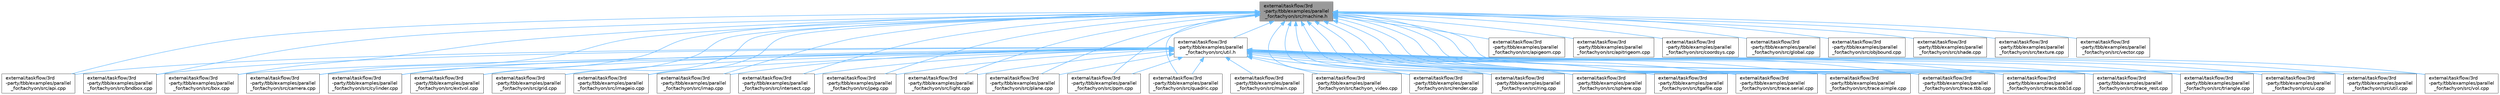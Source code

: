 digraph "external/taskflow/3rd-party/tbb/examples/parallel_for/tachyon/src/machine.h"
{
 // LATEX_PDF_SIZE
  bgcolor="transparent";
  edge [fontname=Helvetica,fontsize=10,labelfontname=Helvetica,labelfontsize=10];
  node [fontname=Helvetica,fontsize=10,shape=box,height=0.2,width=0.4];
  Node1 [id="Node000001",label="external/taskflow/3rd\l-party/tbb/examples/parallel\l_for/tachyon/src/machine.h",height=0.2,width=0.4,color="gray40", fillcolor="grey60", style="filled", fontcolor="black",tooltip=" "];
  Node1 -> Node2 [id="edge68_Node000001_Node000002",dir="back",color="steelblue1",style="solid",tooltip=" "];
  Node2 [id="Node000002",label="external/taskflow/3rd\l-party/tbb/examples/parallel\l_for/tachyon/src/api.cpp",height=0.2,width=0.4,color="grey40", fillcolor="white", style="filled",URL="$api_8cpp.html",tooltip=" "];
  Node1 -> Node3 [id="edge69_Node000001_Node000003",dir="back",color="steelblue1",style="solid",tooltip=" "];
  Node3 [id="Node000003",label="external/taskflow/3rd\l-party/tbb/examples/parallel\l_for/tachyon/src/apigeom.cpp",height=0.2,width=0.4,color="grey40", fillcolor="white", style="filled",URL="$apigeom_8cpp.html",tooltip=" "];
  Node1 -> Node4 [id="edge70_Node000001_Node000004",dir="back",color="steelblue1",style="solid",tooltip=" "];
  Node4 [id="Node000004",label="external/taskflow/3rd\l-party/tbb/examples/parallel\l_for/tachyon/src/apitrigeom.cpp",height=0.2,width=0.4,color="grey40", fillcolor="white", style="filled",URL="$apitrigeom_8cpp.html",tooltip=" "];
  Node1 -> Node5 [id="edge71_Node000001_Node000005",dir="back",color="steelblue1",style="solid",tooltip=" "];
  Node5 [id="Node000005",label="external/taskflow/3rd\l-party/tbb/examples/parallel\l_for/tachyon/src/bndbox.cpp",height=0.2,width=0.4,color="grey40", fillcolor="white", style="filled",URL="$bndbox_8cpp.html",tooltip=" "];
  Node1 -> Node6 [id="edge72_Node000001_Node000006",dir="back",color="steelblue1",style="solid",tooltip=" "];
  Node6 [id="Node000006",label="external/taskflow/3rd\l-party/tbb/examples/parallel\l_for/tachyon/src/box.cpp",height=0.2,width=0.4,color="grey40", fillcolor="white", style="filled",URL="$box_8cpp.html",tooltip=" "];
  Node1 -> Node7 [id="edge73_Node000001_Node000007",dir="back",color="steelblue1",style="solid",tooltip=" "];
  Node7 [id="Node000007",label="external/taskflow/3rd\l-party/tbb/examples/parallel\l_for/tachyon/src/camera.cpp",height=0.2,width=0.4,color="grey40", fillcolor="white", style="filled",URL="$tbb_2examples_2parallel__for_2tachyon_2src_2camera_8cpp.html",tooltip=" "];
  Node1 -> Node8 [id="edge74_Node000001_Node000008",dir="back",color="steelblue1",style="solid",tooltip=" "];
  Node8 [id="Node000008",label="external/taskflow/3rd\l-party/tbb/examples/parallel\l_for/tachyon/src/coordsys.cpp",height=0.2,width=0.4,color="grey40", fillcolor="white", style="filled",URL="$coordsys_8cpp.html",tooltip=" "];
  Node1 -> Node9 [id="edge75_Node000001_Node000009",dir="back",color="steelblue1",style="solid",tooltip=" "];
  Node9 [id="Node000009",label="external/taskflow/3rd\l-party/tbb/examples/parallel\l_for/tachyon/src/cylinder.cpp",height=0.2,width=0.4,color="grey40", fillcolor="white", style="filled",URL="$cylinder_8cpp.html",tooltip=" "];
  Node1 -> Node10 [id="edge76_Node000001_Node000010",dir="back",color="steelblue1",style="solid",tooltip=" "];
  Node10 [id="Node000010",label="external/taskflow/3rd\l-party/tbb/examples/parallel\l_for/tachyon/src/extvol.cpp",height=0.2,width=0.4,color="grey40", fillcolor="white", style="filled",URL="$extvol_8cpp.html",tooltip=" "];
  Node1 -> Node11 [id="edge77_Node000001_Node000011",dir="back",color="steelblue1",style="solid",tooltip=" "];
  Node11 [id="Node000011",label="external/taskflow/3rd\l-party/tbb/examples/parallel\l_for/tachyon/src/global.cpp",height=0.2,width=0.4,color="grey40", fillcolor="white", style="filled",URL="$global_8cpp.html",tooltip=" "];
  Node1 -> Node12 [id="edge78_Node000001_Node000012",dir="back",color="steelblue1",style="solid",tooltip=" "];
  Node12 [id="Node000012",label="external/taskflow/3rd\l-party/tbb/examples/parallel\l_for/tachyon/src/grid.cpp",height=0.2,width=0.4,color="grey40", fillcolor="white", style="filled",URL="$grid_8cpp.html",tooltip=" "];
  Node1 -> Node13 [id="edge79_Node000001_Node000013",dir="back",color="steelblue1",style="solid",tooltip=" "];
  Node13 [id="Node000013",label="external/taskflow/3rd\l-party/tbb/examples/parallel\l_for/tachyon/src/imageio.cpp",height=0.2,width=0.4,color="grey40", fillcolor="white", style="filled",URL="$imageio_8cpp.html",tooltip=" "];
  Node1 -> Node14 [id="edge80_Node000001_Node000014",dir="back",color="steelblue1",style="solid",tooltip=" "];
  Node14 [id="Node000014",label="external/taskflow/3rd\l-party/tbb/examples/parallel\l_for/tachyon/src/imap.cpp",height=0.2,width=0.4,color="grey40", fillcolor="white", style="filled",URL="$imap_8cpp.html",tooltip=" "];
  Node1 -> Node15 [id="edge81_Node000001_Node000015",dir="back",color="steelblue1",style="solid",tooltip=" "];
  Node15 [id="Node000015",label="external/taskflow/3rd\l-party/tbb/examples/parallel\l_for/tachyon/src/intersect.cpp",height=0.2,width=0.4,color="grey40", fillcolor="white", style="filled",URL="$intersect_8cpp.html",tooltip=" "];
  Node1 -> Node16 [id="edge82_Node000001_Node000016",dir="back",color="steelblue1",style="solid",tooltip=" "];
  Node16 [id="Node000016",label="external/taskflow/3rd\l-party/tbb/examples/parallel\l_for/tachyon/src/jpeg.cpp",height=0.2,width=0.4,color="grey40", fillcolor="white", style="filled",URL="$jpeg_8cpp.html",tooltip=" "];
  Node1 -> Node17 [id="edge83_Node000001_Node000017",dir="back",color="steelblue1",style="solid",tooltip=" "];
  Node17 [id="Node000017",label="external/taskflow/3rd\l-party/tbb/examples/parallel\l_for/tachyon/src/light.cpp",height=0.2,width=0.4,color="grey40", fillcolor="white", style="filled",URL="$light_8cpp.html",tooltip=" "];
  Node1 -> Node18 [id="edge84_Node000001_Node000018",dir="back",color="steelblue1",style="solid",tooltip=" "];
  Node18 [id="Node000018",label="external/taskflow/3rd\l-party/tbb/examples/parallel\l_for/tachyon/src/objbound.cpp",height=0.2,width=0.4,color="grey40", fillcolor="white", style="filled",URL="$objbound_8cpp.html",tooltip=" "];
  Node1 -> Node19 [id="edge85_Node000001_Node000019",dir="back",color="steelblue1",style="solid",tooltip=" "];
  Node19 [id="Node000019",label="external/taskflow/3rd\l-party/tbb/examples/parallel\l_for/tachyon/src/plane.cpp",height=0.2,width=0.4,color="grey40", fillcolor="white", style="filled",URL="$plane_8cpp.html",tooltip=" "];
  Node1 -> Node20 [id="edge86_Node000001_Node000020",dir="back",color="steelblue1",style="solid",tooltip=" "];
  Node20 [id="Node000020",label="external/taskflow/3rd\l-party/tbb/examples/parallel\l_for/tachyon/src/ppm.cpp",height=0.2,width=0.4,color="grey40", fillcolor="white", style="filled",URL="$ppm_8cpp.html",tooltip=" "];
  Node1 -> Node21 [id="edge87_Node000001_Node000021",dir="back",color="steelblue1",style="solid",tooltip=" "];
  Node21 [id="Node000021",label="external/taskflow/3rd\l-party/tbb/examples/parallel\l_for/tachyon/src/quadric.cpp",height=0.2,width=0.4,color="grey40", fillcolor="white", style="filled",URL="$quadric_8cpp.html",tooltip=" "];
  Node1 -> Node22 [id="edge88_Node000001_Node000022",dir="back",color="steelblue1",style="solid",tooltip=" "];
  Node22 [id="Node000022",label="external/taskflow/3rd\l-party/tbb/examples/parallel\l_for/tachyon/src/render.cpp",height=0.2,width=0.4,color="grey40", fillcolor="white", style="filled",URL="$render_8cpp.html",tooltip=" "];
  Node1 -> Node23 [id="edge89_Node000001_Node000023",dir="back",color="steelblue1",style="solid",tooltip=" "];
  Node23 [id="Node000023",label="external/taskflow/3rd\l-party/tbb/examples/parallel\l_for/tachyon/src/ring.cpp",height=0.2,width=0.4,color="grey40", fillcolor="white", style="filled",URL="$ring_8cpp.html",tooltip=" "];
  Node1 -> Node24 [id="edge90_Node000001_Node000024",dir="back",color="steelblue1",style="solid",tooltip=" "];
  Node24 [id="Node000024",label="external/taskflow/3rd\l-party/tbb/examples/parallel\l_for/tachyon/src/shade.cpp",height=0.2,width=0.4,color="grey40", fillcolor="white", style="filled",URL="$shade_8cpp.html",tooltip=" "];
  Node1 -> Node25 [id="edge91_Node000001_Node000025",dir="back",color="steelblue1",style="solid",tooltip=" "];
  Node25 [id="Node000025",label="external/taskflow/3rd\l-party/tbb/examples/parallel\l_for/tachyon/src/sphere.cpp",height=0.2,width=0.4,color="grey40", fillcolor="white", style="filled",URL="$sphere_8cpp.html",tooltip=" "];
  Node1 -> Node26 [id="edge92_Node000001_Node000026",dir="back",color="steelblue1",style="solid",tooltip=" "];
  Node26 [id="Node000026",label="external/taskflow/3rd\l-party/tbb/examples/parallel\l_for/tachyon/src/texture.cpp",height=0.2,width=0.4,color="grey40", fillcolor="white", style="filled",URL="$texture_8cpp.html",tooltip=" "];
  Node1 -> Node27 [id="edge93_Node000001_Node000027",dir="back",color="steelblue1",style="solid",tooltip=" "];
  Node27 [id="Node000027",label="external/taskflow/3rd\l-party/tbb/examples/parallel\l_for/tachyon/src/tgafile.cpp",height=0.2,width=0.4,color="grey40", fillcolor="white", style="filled",URL="$tgafile_8cpp.html",tooltip=" "];
  Node1 -> Node28 [id="edge94_Node000001_Node000028",dir="back",color="steelblue1",style="solid",tooltip=" "];
  Node28 [id="Node000028",label="external/taskflow/3rd\l-party/tbb/examples/parallel\l_for/tachyon/src/trace.serial.cpp",height=0.2,width=0.4,color="grey40", fillcolor="white", style="filled",URL="$trace_8serial_8cpp.html",tooltip=" "];
  Node1 -> Node29 [id="edge95_Node000001_Node000029",dir="back",color="steelblue1",style="solid",tooltip=" "];
  Node29 [id="Node000029",label="external/taskflow/3rd\l-party/tbb/examples/parallel\l_for/tachyon/src/trace.simple.cpp",height=0.2,width=0.4,color="grey40", fillcolor="white", style="filled",URL="$trace_8simple_8cpp.html",tooltip=" "];
  Node1 -> Node30 [id="edge96_Node000001_Node000030",dir="back",color="steelblue1",style="solid",tooltip=" "];
  Node30 [id="Node000030",label="external/taskflow/3rd\l-party/tbb/examples/parallel\l_for/tachyon/src/trace.tbb.cpp",height=0.2,width=0.4,color="grey40", fillcolor="white", style="filled",URL="$trace_8tbb_8cpp.html",tooltip=" "];
  Node1 -> Node31 [id="edge97_Node000001_Node000031",dir="back",color="steelblue1",style="solid",tooltip=" "];
  Node31 [id="Node000031",label="external/taskflow/3rd\l-party/tbb/examples/parallel\l_for/tachyon/src/trace.tbb1d.cpp",height=0.2,width=0.4,color="grey40", fillcolor="white", style="filled",URL="$trace_8tbb1d_8cpp.html",tooltip=" "];
  Node1 -> Node32 [id="edge98_Node000001_Node000032",dir="back",color="steelblue1",style="solid",tooltip=" "];
  Node32 [id="Node000032",label="external/taskflow/3rd\l-party/tbb/examples/parallel\l_for/tachyon/src/trace_rest.cpp",height=0.2,width=0.4,color="grey40", fillcolor="white", style="filled",URL="$trace__rest_8cpp.html",tooltip=" "];
  Node1 -> Node33 [id="edge99_Node000001_Node000033",dir="back",color="steelblue1",style="solid",tooltip=" "];
  Node33 [id="Node000033",label="external/taskflow/3rd\l-party/tbb/examples/parallel\l_for/tachyon/src/triangle.cpp",height=0.2,width=0.4,color="grey40", fillcolor="white", style="filled",URL="$triangle_8cpp.html",tooltip=" "];
  Node1 -> Node34 [id="edge100_Node000001_Node000034",dir="back",color="steelblue1",style="solid",tooltip=" "];
  Node34 [id="Node000034",label="external/taskflow/3rd\l-party/tbb/examples/parallel\l_for/tachyon/src/ui.cpp",height=0.2,width=0.4,color="grey40", fillcolor="white", style="filled",URL="$ui_8cpp.html",tooltip=" "];
  Node1 -> Node35 [id="edge101_Node000001_Node000035",dir="back",color="steelblue1",style="solid",tooltip=" "];
  Node35 [id="Node000035",label="external/taskflow/3rd\l-party/tbb/examples/parallel\l_for/tachyon/src/util.cpp",height=0.2,width=0.4,color="grey40", fillcolor="white", style="filled",URL="$util_8cpp.html",tooltip=" "];
  Node1 -> Node36 [id="edge102_Node000001_Node000036",dir="back",color="steelblue1",style="solid",tooltip=" "];
  Node36 [id="Node000036",label="external/taskflow/3rd\l-party/tbb/examples/parallel\l_for/tachyon/src/util.h",height=0.2,width=0.4,color="grey40", fillcolor="white", style="filled",URL="$util_8h.html",tooltip=" "];
  Node36 -> Node2 [id="edge103_Node000036_Node000002",dir="back",color="steelblue1",style="solid",tooltip=" "];
  Node36 -> Node5 [id="edge104_Node000036_Node000005",dir="back",color="steelblue1",style="solid",tooltip=" "];
  Node36 -> Node6 [id="edge105_Node000036_Node000006",dir="back",color="steelblue1",style="solid",tooltip=" "];
  Node36 -> Node7 [id="edge106_Node000036_Node000007",dir="back",color="steelblue1",style="solid",tooltip=" "];
  Node36 -> Node9 [id="edge107_Node000036_Node000009",dir="back",color="steelblue1",style="solid",tooltip=" "];
  Node36 -> Node10 [id="edge108_Node000036_Node000010",dir="back",color="steelblue1",style="solid",tooltip=" "];
  Node36 -> Node12 [id="edge109_Node000036_Node000012",dir="back",color="steelblue1",style="solid",tooltip=" "];
  Node36 -> Node13 [id="edge110_Node000036_Node000013",dir="back",color="steelblue1",style="solid",tooltip=" "];
  Node36 -> Node14 [id="edge111_Node000036_Node000014",dir="back",color="steelblue1",style="solid",tooltip=" "];
  Node36 -> Node15 [id="edge112_Node000036_Node000015",dir="back",color="steelblue1",style="solid",tooltip=" "];
  Node36 -> Node16 [id="edge113_Node000036_Node000016",dir="back",color="steelblue1",style="solid",tooltip=" "];
  Node36 -> Node17 [id="edge114_Node000036_Node000017",dir="back",color="steelblue1",style="solid",tooltip=" "];
  Node36 -> Node37 [id="edge115_Node000036_Node000037",dir="back",color="steelblue1",style="solid",tooltip=" "];
  Node37 [id="Node000037",label="external/taskflow/3rd\l-party/tbb/examples/parallel\l_for/tachyon/src/main.cpp",height=0.2,width=0.4,color="grey40", fillcolor="white", style="filled",URL="$external_2taskflow_23rd-party_2tbb_2examples_2parallel__for_2tachyon_2src_2main_8cpp.html",tooltip=" "];
  Node36 -> Node19 [id="edge116_Node000036_Node000019",dir="back",color="steelblue1",style="solid",tooltip=" "];
  Node36 -> Node20 [id="edge117_Node000036_Node000020",dir="back",color="steelblue1",style="solid",tooltip=" "];
  Node36 -> Node21 [id="edge118_Node000036_Node000021",dir="back",color="steelblue1",style="solid",tooltip=" "];
  Node36 -> Node22 [id="edge119_Node000036_Node000022",dir="back",color="steelblue1",style="solid",tooltip=" "];
  Node36 -> Node23 [id="edge120_Node000036_Node000023",dir="back",color="steelblue1",style="solid",tooltip=" "];
  Node36 -> Node25 [id="edge121_Node000036_Node000025",dir="back",color="steelblue1",style="solid",tooltip=" "];
  Node36 -> Node38 [id="edge122_Node000036_Node000038",dir="back",color="steelblue1",style="solid",tooltip=" "];
  Node38 [id="Node000038",label="external/taskflow/3rd\l-party/tbb/examples/parallel\l_for/tachyon/src/tachyon_video.cpp",height=0.2,width=0.4,color="grey40", fillcolor="white", style="filled",URL="$tachyon__video_8cpp.html",tooltip=" "];
  Node36 -> Node27 [id="edge123_Node000036_Node000027",dir="back",color="steelblue1",style="solid",tooltip=" "];
  Node36 -> Node28 [id="edge124_Node000036_Node000028",dir="back",color="steelblue1",style="solid",tooltip=" "];
  Node36 -> Node29 [id="edge125_Node000036_Node000029",dir="back",color="steelblue1",style="solid",tooltip=" "];
  Node36 -> Node30 [id="edge126_Node000036_Node000030",dir="back",color="steelblue1",style="solid",tooltip=" "];
  Node36 -> Node31 [id="edge127_Node000036_Node000031",dir="back",color="steelblue1",style="solid",tooltip=" "];
  Node36 -> Node32 [id="edge128_Node000036_Node000032",dir="back",color="steelblue1",style="solid",tooltip=" "];
  Node36 -> Node33 [id="edge129_Node000036_Node000033",dir="back",color="steelblue1",style="solid",tooltip=" "];
  Node36 -> Node34 [id="edge130_Node000036_Node000034",dir="back",color="steelblue1",style="solid",tooltip=" "];
  Node36 -> Node35 [id="edge131_Node000036_Node000035",dir="back",color="steelblue1",style="solid",tooltip=" "];
  Node36 -> Node39 [id="edge132_Node000036_Node000039",dir="back",color="steelblue1",style="solid",tooltip=" "];
  Node39 [id="Node000039",label="external/taskflow/3rd\l-party/tbb/examples/parallel\l_for/tachyon/src/vol.cpp",height=0.2,width=0.4,color="grey40", fillcolor="white", style="filled",URL="$vol_8cpp.html",tooltip=" "];
  Node1 -> Node40 [id="edge133_Node000001_Node000040",dir="back",color="steelblue1",style="solid",tooltip=" "];
  Node40 [id="Node000040",label="external/taskflow/3rd\l-party/tbb/examples/parallel\l_for/tachyon/src/vector.cpp",height=0.2,width=0.4,color="grey40", fillcolor="white", style="filled",URL="$vector_8cpp.html",tooltip=" "];
  Node1 -> Node39 [id="edge134_Node000001_Node000039",dir="back",color="steelblue1",style="solid",tooltip=" "];
}
